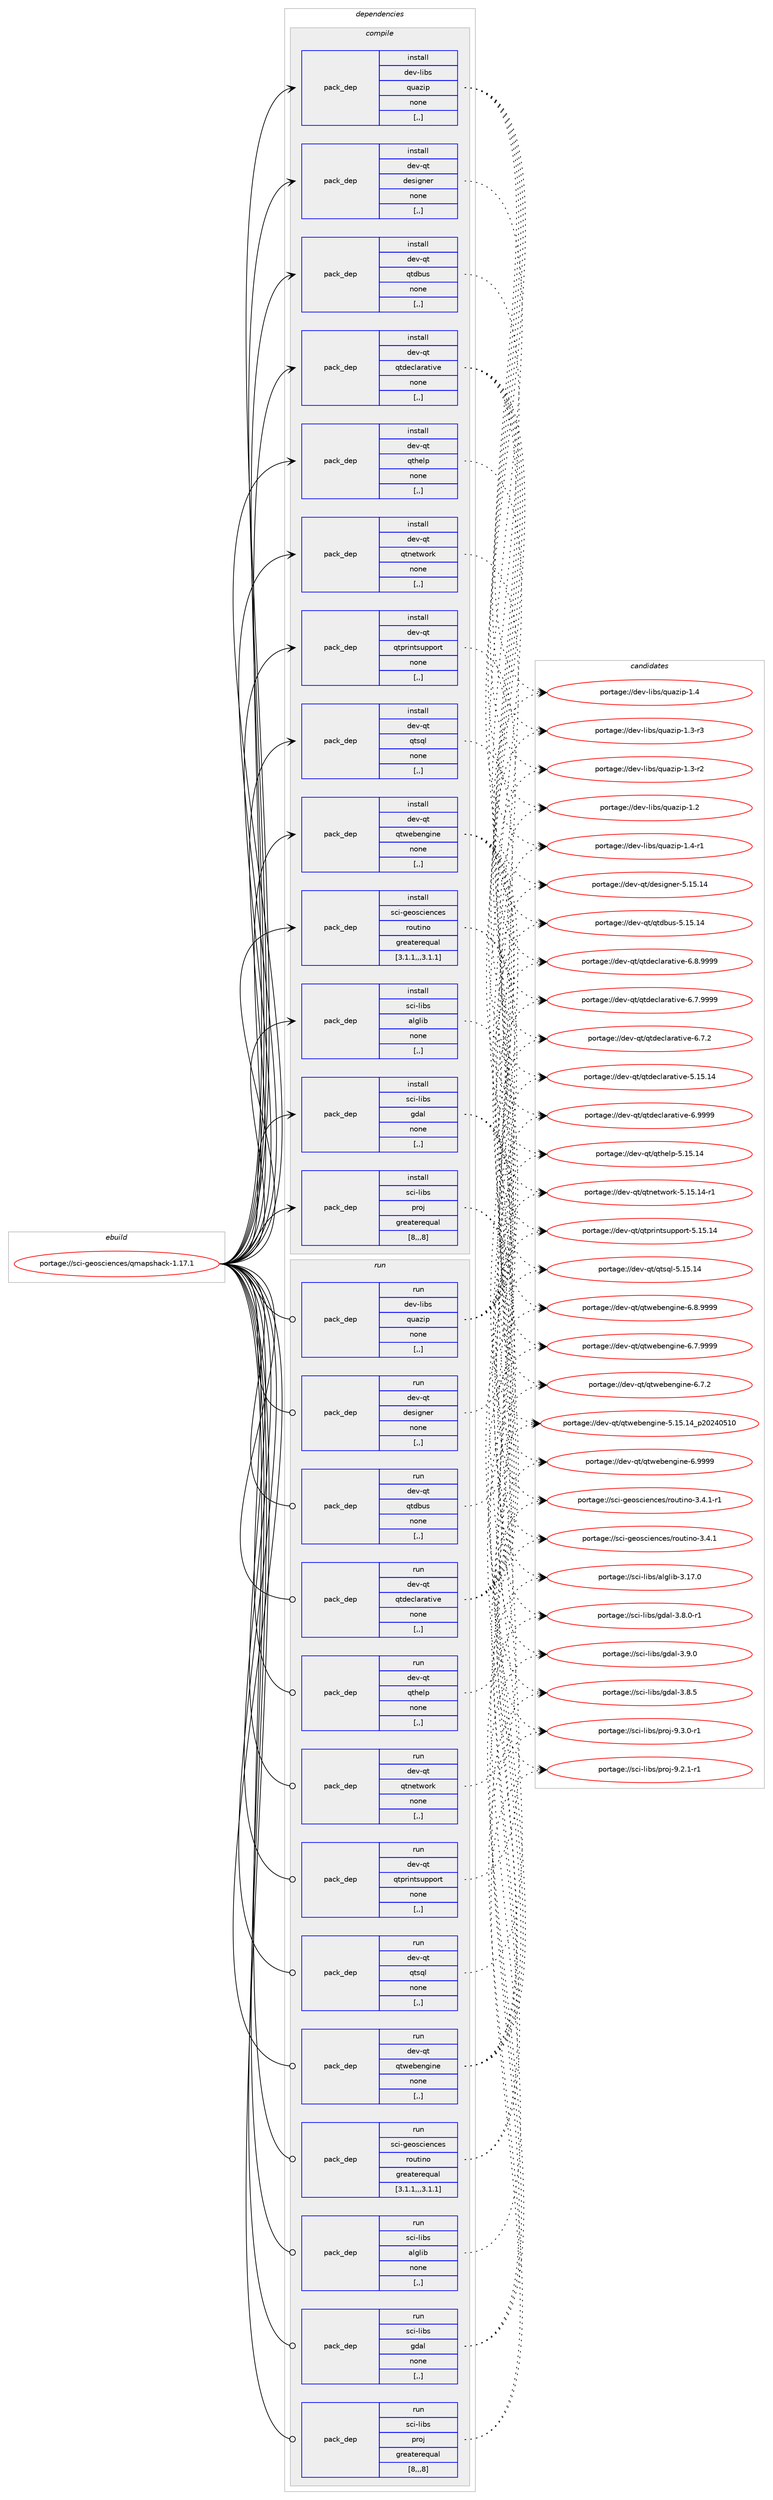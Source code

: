 digraph prolog {

# *************
# Graph options
# *************

newrank=true;
concentrate=true;
compound=true;
graph [rankdir=LR,fontname=Helvetica,fontsize=10,ranksep=1.5];#, ranksep=2.5, nodesep=0.2];
edge  [arrowhead=vee];
node  [fontname=Helvetica,fontsize=10];

# **********
# The ebuild
# **********

subgraph cluster_leftcol {
color=gray;
label=<<i>ebuild</i>>;
id [label="portage://sci-geosciences/qmapshack-1.17.1", color=red, width=4, href="../sci-geosciences/qmapshack-1.17.1.svg"];
}

# ****************
# The dependencies
# ****************

subgraph cluster_midcol {
color=gray;
label=<<i>dependencies</i>>;
subgraph cluster_compile {
fillcolor="#eeeeee";
style=filled;
label=<<i>compile</i>>;
subgraph pack291122 {
dependency399382 [label=<<TABLE BORDER="0" CELLBORDER="1" CELLSPACING="0" CELLPADDING="4" WIDTH="220"><TR><TD ROWSPAN="6" CELLPADDING="30">pack_dep</TD></TR><TR><TD WIDTH="110">install</TD></TR><TR><TD>dev-libs</TD></TR><TR><TD>quazip</TD></TR><TR><TD>none</TD></TR><TR><TD>[,,]</TD></TR></TABLE>>, shape=none, color=blue];
}
id:e -> dependency399382:w [weight=20,style="solid",arrowhead="vee"];
subgraph pack291123 {
dependency399383 [label=<<TABLE BORDER="0" CELLBORDER="1" CELLSPACING="0" CELLPADDING="4" WIDTH="220"><TR><TD ROWSPAN="6" CELLPADDING="30">pack_dep</TD></TR><TR><TD WIDTH="110">install</TD></TR><TR><TD>dev-qt</TD></TR><TR><TD>designer</TD></TR><TR><TD>none</TD></TR><TR><TD>[,,]</TD></TR></TABLE>>, shape=none, color=blue];
}
id:e -> dependency399383:w [weight=20,style="solid",arrowhead="vee"];
subgraph pack291124 {
dependency399384 [label=<<TABLE BORDER="0" CELLBORDER="1" CELLSPACING="0" CELLPADDING="4" WIDTH="220"><TR><TD ROWSPAN="6" CELLPADDING="30">pack_dep</TD></TR><TR><TD WIDTH="110">install</TD></TR><TR><TD>dev-qt</TD></TR><TR><TD>qtdbus</TD></TR><TR><TD>none</TD></TR><TR><TD>[,,]</TD></TR></TABLE>>, shape=none, color=blue];
}
id:e -> dependency399384:w [weight=20,style="solid",arrowhead="vee"];
subgraph pack291125 {
dependency399385 [label=<<TABLE BORDER="0" CELLBORDER="1" CELLSPACING="0" CELLPADDING="4" WIDTH="220"><TR><TD ROWSPAN="6" CELLPADDING="30">pack_dep</TD></TR><TR><TD WIDTH="110">install</TD></TR><TR><TD>dev-qt</TD></TR><TR><TD>qtdeclarative</TD></TR><TR><TD>none</TD></TR><TR><TD>[,,]</TD></TR></TABLE>>, shape=none, color=blue];
}
id:e -> dependency399385:w [weight=20,style="solid",arrowhead="vee"];
subgraph pack291126 {
dependency399386 [label=<<TABLE BORDER="0" CELLBORDER="1" CELLSPACING="0" CELLPADDING="4" WIDTH="220"><TR><TD ROWSPAN="6" CELLPADDING="30">pack_dep</TD></TR><TR><TD WIDTH="110">install</TD></TR><TR><TD>dev-qt</TD></TR><TR><TD>qthelp</TD></TR><TR><TD>none</TD></TR><TR><TD>[,,]</TD></TR></TABLE>>, shape=none, color=blue];
}
id:e -> dependency399386:w [weight=20,style="solid",arrowhead="vee"];
subgraph pack291127 {
dependency399387 [label=<<TABLE BORDER="0" CELLBORDER="1" CELLSPACING="0" CELLPADDING="4" WIDTH="220"><TR><TD ROWSPAN="6" CELLPADDING="30">pack_dep</TD></TR><TR><TD WIDTH="110">install</TD></TR><TR><TD>dev-qt</TD></TR><TR><TD>qtnetwork</TD></TR><TR><TD>none</TD></TR><TR><TD>[,,]</TD></TR></TABLE>>, shape=none, color=blue];
}
id:e -> dependency399387:w [weight=20,style="solid",arrowhead="vee"];
subgraph pack291128 {
dependency399388 [label=<<TABLE BORDER="0" CELLBORDER="1" CELLSPACING="0" CELLPADDING="4" WIDTH="220"><TR><TD ROWSPAN="6" CELLPADDING="30">pack_dep</TD></TR><TR><TD WIDTH="110">install</TD></TR><TR><TD>dev-qt</TD></TR><TR><TD>qtprintsupport</TD></TR><TR><TD>none</TD></TR><TR><TD>[,,]</TD></TR></TABLE>>, shape=none, color=blue];
}
id:e -> dependency399388:w [weight=20,style="solid",arrowhead="vee"];
subgraph pack291129 {
dependency399389 [label=<<TABLE BORDER="0" CELLBORDER="1" CELLSPACING="0" CELLPADDING="4" WIDTH="220"><TR><TD ROWSPAN="6" CELLPADDING="30">pack_dep</TD></TR><TR><TD WIDTH="110">install</TD></TR><TR><TD>dev-qt</TD></TR><TR><TD>qtsql</TD></TR><TR><TD>none</TD></TR><TR><TD>[,,]</TD></TR></TABLE>>, shape=none, color=blue];
}
id:e -> dependency399389:w [weight=20,style="solid",arrowhead="vee"];
subgraph pack291130 {
dependency399390 [label=<<TABLE BORDER="0" CELLBORDER="1" CELLSPACING="0" CELLPADDING="4" WIDTH="220"><TR><TD ROWSPAN="6" CELLPADDING="30">pack_dep</TD></TR><TR><TD WIDTH="110">install</TD></TR><TR><TD>dev-qt</TD></TR><TR><TD>qtwebengine</TD></TR><TR><TD>none</TD></TR><TR><TD>[,,]</TD></TR></TABLE>>, shape=none, color=blue];
}
id:e -> dependency399390:w [weight=20,style="solid",arrowhead="vee"];
subgraph pack291131 {
dependency399391 [label=<<TABLE BORDER="0" CELLBORDER="1" CELLSPACING="0" CELLPADDING="4" WIDTH="220"><TR><TD ROWSPAN="6" CELLPADDING="30">pack_dep</TD></TR><TR><TD WIDTH="110">install</TD></TR><TR><TD>sci-geosciences</TD></TR><TR><TD>routino</TD></TR><TR><TD>greaterequal</TD></TR><TR><TD>[3.1.1,,,3.1.1]</TD></TR></TABLE>>, shape=none, color=blue];
}
id:e -> dependency399391:w [weight=20,style="solid",arrowhead="vee"];
subgraph pack291132 {
dependency399392 [label=<<TABLE BORDER="0" CELLBORDER="1" CELLSPACING="0" CELLPADDING="4" WIDTH="220"><TR><TD ROWSPAN="6" CELLPADDING="30">pack_dep</TD></TR><TR><TD WIDTH="110">install</TD></TR><TR><TD>sci-libs</TD></TR><TR><TD>alglib</TD></TR><TR><TD>none</TD></TR><TR><TD>[,,]</TD></TR></TABLE>>, shape=none, color=blue];
}
id:e -> dependency399392:w [weight=20,style="solid",arrowhead="vee"];
subgraph pack291133 {
dependency399393 [label=<<TABLE BORDER="0" CELLBORDER="1" CELLSPACING="0" CELLPADDING="4" WIDTH="220"><TR><TD ROWSPAN="6" CELLPADDING="30">pack_dep</TD></TR><TR><TD WIDTH="110">install</TD></TR><TR><TD>sci-libs</TD></TR><TR><TD>gdal</TD></TR><TR><TD>none</TD></TR><TR><TD>[,,]</TD></TR></TABLE>>, shape=none, color=blue];
}
id:e -> dependency399393:w [weight=20,style="solid",arrowhead="vee"];
subgraph pack291134 {
dependency399394 [label=<<TABLE BORDER="0" CELLBORDER="1" CELLSPACING="0" CELLPADDING="4" WIDTH="220"><TR><TD ROWSPAN="6" CELLPADDING="30">pack_dep</TD></TR><TR><TD WIDTH="110">install</TD></TR><TR><TD>sci-libs</TD></TR><TR><TD>proj</TD></TR><TR><TD>greaterequal</TD></TR><TR><TD>[8,,,8]</TD></TR></TABLE>>, shape=none, color=blue];
}
id:e -> dependency399394:w [weight=20,style="solid",arrowhead="vee"];
}
subgraph cluster_compileandrun {
fillcolor="#eeeeee";
style=filled;
label=<<i>compile and run</i>>;
}
subgraph cluster_run {
fillcolor="#eeeeee";
style=filled;
label=<<i>run</i>>;
subgraph pack291135 {
dependency399395 [label=<<TABLE BORDER="0" CELLBORDER="1" CELLSPACING="0" CELLPADDING="4" WIDTH="220"><TR><TD ROWSPAN="6" CELLPADDING="30">pack_dep</TD></TR><TR><TD WIDTH="110">run</TD></TR><TR><TD>dev-libs</TD></TR><TR><TD>quazip</TD></TR><TR><TD>none</TD></TR><TR><TD>[,,]</TD></TR></TABLE>>, shape=none, color=blue];
}
id:e -> dependency399395:w [weight=20,style="solid",arrowhead="odot"];
subgraph pack291136 {
dependency399396 [label=<<TABLE BORDER="0" CELLBORDER="1" CELLSPACING="0" CELLPADDING="4" WIDTH="220"><TR><TD ROWSPAN="6" CELLPADDING="30">pack_dep</TD></TR><TR><TD WIDTH="110">run</TD></TR><TR><TD>dev-qt</TD></TR><TR><TD>designer</TD></TR><TR><TD>none</TD></TR><TR><TD>[,,]</TD></TR></TABLE>>, shape=none, color=blue];
}
id:e -> dependency399396:w [weight=20,style="solid",arrowhead="odot"];
subgraph pack291137 {
dependency399397 [label=<<TABLE BORDER="0" CELLBORDER="1" CELLSPACING="0" CELLPADDING="4" WIDTH="220"><TR><TD ROWSPAN="6" CELLPADDING="30">pack_dep</TD></TR><TR><TD WIDTH="110">run</TD></TR><TR><TD>dev-qt</TD></TR><TR><TD>qtdbus</TD></TR><TR><TD>none</TD></TR><TR><TD>[,,]</TD></TR></TABLE>>, shape=none, color=blue];
}
id:e -> dependency399397:w [weight=20,style="solid",arrowhead="odot"];
subgraph pack291138 {
dependency399398 [label=<<TABLE BORDER="0" CELLBORDER="1" CELLSPACING="0" CELLPADDING="4" WIDTH="220"><TR><TD ROWSPAN="6" CELLPADDING="30">pack_dep</TD></TR><TR><TD WIDTH="110">run</TD></TR><TR><TD>dev-qt</TD></TR><TR><TD>qtdeclarative</TD></TR><TR><TD>none</TD></TR><TR><TD>[,,]</TD></TR></TABLE>>, shape=none, color=blue];
}
id:e -> dependency399398:w [weight=20,style="solid",arrowhead="odot"];
subgraph pack291139 {
dependency399399 [label=<<TABLE BORDER="0" CELLBORDER="1" CELLSPACING="0" CELLPADDING="4" WIDTH="220"><TR><TD ROWSPAN="6" CELLPADDING="30">pack_dep</TD></TR><TR><TD WIDTH="110">run</TD></TR><TR><TD>dev-qt</TD></TR><TR><TD>qthelp</TD></TR><TR><TD>none</TD></TR><TR><TD>[,,]</TD></TR></TABLE>>, shape=none, color=blue];
}
id:e -> dependency399399:w [weight=20,style="solid",arrowhead="odot"];
subgraph pack291140 {
dependency399400 [label=<<TABLE BORDER="0" CELLBORDER="1" CELLSPACING="0" CELLPADDING="4" WIDTH="220"><TR><TD ROWSPAN="6" CELLPADDING="30">pack_dep</TD></TR><TR><TD WIDTH="110">run</TD></TR><TR><TD>dev-qt</TD></TR><TR><TD>qtnetwork</TD></TR><TR><TD>none</TD></TR><TR><TD>[,,]</TD></TR></TABLE>>, shape=none, color=blue];
}
id:e -> dependency399400:w [weight=20,style="solid",arrowhead="odot"];
subgraph pack291141 {
dependency399401 [label=<<TABLE BORDER="0" CELLBORDER="1" CELLSPACING="0" CELLPADDING="4" WIDTH="220"><TR><TD ROWSPAN="6" CELLPADDING="30">pack_dep</TD></TR><TR><TD WIDTH="110">run</TD></TR><TR><TD>dev-qt</TD></TR><TR><TD>qtprintsupport</TD></TR><TR><TD>none</TD></TR><TR><TD>[,,]</TD></TR></TABLE>>, shape=none, color=blue];
}
id:e -> dependency399401:w [weight=20,style="solid",arrowhead="odot"];
subgraph pack291142 {
dependency399402 [label=<<TABLE BORDER="0" CELLBORDER="1" CELLSPACING="0" CELLPADDING="4" WIDTH="220"><TR><TD ROWSPAN="6" CELLPADDING="30">pack_dep</TD></TR><TR><TD WIDTH="110">run</TD></TR><TR><TD>dev-qt</TD></TR><TR><TD>qtsql</TD></TR><TR><TD>none</TD></TR><TR><TD>[,,]</TD></TR></TABLE>>, shape=none, color=blue];
}
id:e -> dependency399402:w [weight=20,style="solid",arrowhead="odot"];
subgraph pack291143 {
dependency399403 [label=<<TABLE BORDER="0" CELLBORDER="1" CELLSPACING="0" CELLPADDING="4" WIDTH="220"><TR><TD ROWSPAN="6" CELLPADDING="30">pack_dep</TD></TR><TR><TD WIDTH="110">run</TD></TR><TR><TD>dev-qt</TD></TR><TR><TD>qtwebengine</TD></TR><TR><TD>none</TD></TR><TR><TD>[,,]</TD></TR></TABLE>>, shape=none, color=blue];
}
id:e -> dependency399403:w [weight=20,style="solid",arrowhead="odot"];
subgraph pack291144 {
dependency399404 [label=<<TABLE BORDER="0" CELLBORDER="1" CELLSPACING="0" CELLPADDING="4" WIDTH="220"><TR><TD ROWSPAN="6" CELLPADDING="30">pack_dep</TD></TR><TR><TD WIDTH="110">run</TD></TR><TR><TD>sci-geosciences</TD></TR><TR><TD>routino</TD></TR><TR><TD>greaterequal</TD></TR><TR><TD>[3.1.1,,,3.1.1]</TD></TR></TABLE>>, shape=none, color=blue];
}
id:e -> dependency399404:w [weight=20,style="solid",arrowhead="odot"];
subgraph pack291145 {
dependency399405 [label=<<TABLE BORDER="0" CELLBORDER="1" CELLSPACING="0" CELLPADDING="4" WIDTH="220"><TR><TD ROWSPAN="6" CELLPADDING="30">pack_dep</TD></TR><TR><TD WIDTH="110">run</TD></TR><TR><TD>sci-libs</TD></TR><TR><TD>alglib</TD></TR><TR><TD>none</TD></TR><TR><TD>[,,]</TD></TR></TABLE>>, shape=none, color=blue];
}
id:e -> dependency399405:w [weight=20,style="solid",arrowhead="odot"];
subgraph pack291146 {
dependency399406 [label=<<TABLE BORDER="0" CELLBORDER="1" CELLSPACING="0" CELLPADDING="4" WIDTH="220"><TR><TD ROWSPAN="6" CELLPADDING="30">pack_dep</TD></TR><TR><TD WIDTH="110">run</TD></TR><TR><TD>sci-libs</TD></TR><TR><TD>gdal</TD></TR><TR><TD>none</TD></TR><TR><TD>[,,]</TD></TR></TABLE>>, shape=none, color=blue];
}
id:e -> dependency399406:w [weight=20,style="solid",arrowhead="odot"];
subgraph pack291147 {
dependency399407 [label=<<TABLE BORDER="0" CELLBORDER="1" CELLSPACING="0" CELLPADDING="4" WIDTH="220"><TR><TD ROWSPAN="6" CELLPADDING="30">pack_dep</TD></TR><TR><TD WIDTH="110">run</TD></TR><TR><TD>sci-libs</TD></TR><TR><TD>proj</TD></TR><TR><TD>greaterequal</TD></TR><TR><TD>[8,,,8]</TD></TR></TABLE>>, shape=none, color=blue];
}
id:e -> dependency399407:w [weight=20,style="solid",arrowhead="odot"];
}
}

# **************
# The candidates
# **************

subgraph cluster_choices {
rank=same;
color=gray;
label=<<i>candidates</i>>;

subgraph choice291122 {
color=black;
nodesep=1;
choice10010111845108105981154711311797122105112454946524511449 [label="portage://dev-libs/quazip-1.4-r1", color=red, width=4,href="../dev-libs/quazip-1.4-r1.svg"];
choice1001011184510810598115471131179712210511245494652 [label="portage://dev-libs/quazip-1.4", color=red, width=4,href="../dev-libs/quazip-1.4.svg"];
choice10010111845108105981154711311797122105112454946514511451 [label="portage://dev-libs/quazip-1.3-r3", color=red, width=4,href="../dev-libs/quazip-1.3-r3.svg"];
choice10010111845108105981154711311797122105112454946514511450 [label="portage://dev-libs/quazip-1.3-r2", color=red, width=4,href="../dev-libs/quazip-1.3-r2.svg"];
choice1001011184510810598115471131179712210511245494650 [label="portage://dev-libs/quazip-1.2", color=red, width=4,href="../dev-libs/quazip-1.2.svg"];
dependency399382:e -> choice10010111845108105981154711311797122105112454946524511449:w [style=dotted,weight="100"];
dependency399382:e -> choice1001011184510810598115471131179712210511245494652:w [style=dotted,weight="100"];
dependency399382:e -> choice10010111845108105981154711311797122105112454946514511451:w [style=dotted,weight="100"];
dependency399382:e -> choice10010111845108105981154711311797122105112454946514511450:w [style=dotted,weight="100"];
dependency399382:e -> choice1001011184510810598115471131179712210511245494650:w [style=dotted,weight="100"];
}
subgraph choice291123 {
color=black;
nodesep=1;
choice10010111845113116471001011151051031101011144553464953464952 [label="portage://dev-qt/designer-5.15.14", color=red, width=4,href="../dev-qt/designer-5.15.14.svg"];
dependency399383:e -> choice10010111845113116471001011151051031101011144553464953464952:w [style=dotted,weight="100"];
}
subgraph choice291124 {
color=black;
nodesep=1;
choice1001011184511311647113116100981171154553464953464952 [label="portage://dev-qt/qtdbus-5.15.14", color=red, width=4,href="../dev-qt/qtdbus-5.15.14.svg"];
dependency399384:e -> choice1001011184511311647113116100981171154553464953464952:w [style=dotted,weight="100"];
}
subgraph choice291125 {
color=black;
nodesep=1;
choice100101118451131164711311610010199108971149711610511810145544657575757 [label="portage://dev-qt/qtdeclarative-6.9999", color=red, width=4,href="../dev-qt/qtdeclarative-6.9999.svg"];
choice1001011184511311647113116100101991089711497116105118101455446564657575757 [label="portage://dev-qt/qtdeclarative-6.8.9999", color=red, width=4,href="../dev-qt/qtdeclarative-6.8.9999.svg"];
choice1001011184511311647113116100101991089711497116105118101455446554657575757 [label="portage://dev-qt/qtdeclarative-6.7.9999", color=red, width=4,href="../dev-qt/qtdeclarative-6.7.9999.svg"];
choice1001011184511311647113116100101991089711497116105118101455446554650 [label="portage://dev-qt/qtdeclarative-6.7.2", color=red, width=4,href="../dev-qt/qtdeclarative-6.7.2.svg"];
choice10010111845113116471131161001019910897114971161051181014553464953464952 [label="portage://dev-qt/qtdeclarative-5.15.14", color=red, width=4,href="../dev-qt/qtdeclarative-5.15.14.svg"];
dependency399385:e -> choice100101118451131164711311610010199108971149711610511810145544657575757:w [style=dotted,weight="100"];
dependency399385:e -> choice1001011184511311647113116100101991089711497116105118101455446564657575757:w [style=dotted,weight="100"];
dependency399385:e -> choice1001011184511311647113116100101991089711497116105118101455446554657575757:w [style=dotted,weight="100"];
dependency399385:e -> choice1001011184511311647113116100101991089711497116105118101455446554650:w [style=dotted,weight="100"];
dependency399385:e -> choice10010111845113116471131161001019910897114971161051181014553464953464952:w [style=dotted,weight="100"];
}
subgraph choice291126 {
color=black;
nodesep=1;
choice10010111845113116471131161041011081124553464953464952 [label="portage://dev-qt/qthelp-5.15.14", color=red, width=4,href="../dev-qt/qthelp-5.15.14.svg"];
dependency399386:e -> choice10010111845113116471131161041011081124553464953464952:w [style=dotted,weight="100"];
}
subgraph choice291127 {
color=black;
nodesep=1;
choice100101118451131164711311611010111611911111410745534649534649524511449 [label="portage://dev-qt/qtnetwork-5.15.14-r1", color=red, width=4,href="../dev-qt/qtnetwork-5.15.14-r1.svg"];
dependency399387:e -> choice100101118451131164711311611010111611911111410745534649534649524511449:w [style=dotted,weight="100"];
}
subgraph choice291128 {
color=black;
nodesep=1;
choice10010111845113116471131161121141051101161151171121121111141164553464953464952 [label="portage://dev-qt/qtprintsupport-5.15.14", color=red, width=4,href="../dev-qt/qtprintsupport-5.15.14.svg"];
dependency399388:e -> choice10010111845113116471131161121141051101161151171121121111141164553464953464952:w [style=dotted,weight="100"];
}
subgraph choice291129 {
color=black;
nodesep=1;
choice10010111845113116471131161151131084553464953464952 [label="portage://dev-qt/qtsql-5.15.14", color=red, width=4,href="../dev-qt/qtsql-5.15.14.svg"];
dependency399389:e -> choice10010111845113116471131161151131084553464953464952:w [style=dotted,weight="100"];
}
subgraph choice291130 {
color=black;
nodesep=1;
choice10010111845113116471131161191019810111010310511010145544657575757 [label="portage://dev-qt/qtwebengine-6.9999", color=red, width=4,href="../dev-qt/qtwebengine-6.9999.svg"];
choice100101118451131164711311611910198101110103105110101455446564657575757 [label="portage://dev-qt/qtwebengine-6.8.9999", color=red, width=4,href="../dev-qt/qtwebengine-6.8.9999.svg"];
choice100101118451131164711311611910198101110103105110101455446554657575757 [label="portage://dev-qt/qtwebengine-6.7.9999", color=red, width=4,href="../dev-qt/qtwebengine-6.7.9999.svg"];
choice100101118451131164711311611910198101110103105110101455446554650 [label="portage://dev-qt/qtwebengine-6.7.2", color=red, width=4,href="../dev-qt/qtwebengine-6.7.2.svg"];
choice1001011184511311647113116119101981011101031051101014553464953464952951125048505248534948 [label="portage://dev-qt/qtwebengine-5.15.14_p20240510", color=red, width=4,href="../dev-qt/qtwebengine-5.15.14_p20240510.svg"];
dependency399390:e -> choice10010111845113116471131161191019810111010310511010145544657575757:w [style=dotted,weight="100"];
dependency399390:e -> choice100101118451131164711311611910198101110103105110101455446564657575757:w [style=dotted,weight="100"];
dependency399390:e -> choice100101118451131164711311611910198101110103105110101455446554657575757:w [style=dotted,weight="100"];
dependency399390:e -> choice100101118451131164711311611910198101110103105110101455446554650:w [style=dotted,weight="100"];
dependency399390:e -> choice1001011184511311647113116119101981011101031051101014553464953464952951125048505248534948:w [style=dotted,weight="100"];
}
subgraph choice291131 {
color=black;
nodesep=1;
choice11599105451031011111159910510111099101115471141111171161051101114551465246494511449 [label="portage://sci-geosciences/routino-3.4.1-r1", color=red, width=4,href="../sci-geosciences/routino-3.4.1-r1.svg"];
choice1159910545103101111115991051011109910111547114111117116105110111455146524649 [label="portage://sci-geosciences/routino-3.4.1", color=red, width=4,href="../sci-geosciences/routino-3.4.1.svg"];
dependency399391:e -> choice11599105451031011111159910510111099101115471141111171161051101114551465246494511449:w [style=dotted,weight="100"];
dependency399391:e -> choice1159910545103101111115991051011109910111547114111117116105110111455146524649:w [style=dotted,weight="100"];
}
subgraph choice291132 {
color=black;
nodesep=1;
choice11599105451081059811547971081031081059845514649554648 [label="portage://sci-libs/alglib-3.17.0", color=red, width=4,href="../sci-libs/alglib-3.17.0.svg"];
dependency399392:e -> choice11599105451081059811547971081031081059845514649554648:w [style=dotted,weight="100"];
}
subgraph choice291133 {
color=black;
nodesep=1;
choice1159910545108105981154710310097108455146574648 [label="portage://sci-libs/gdal-3.9.0", color=red, width=4,href="../sci-libs/gdal-3.9.0.svg"];
choice1159910545108105981154710310097108455146564653 [label="portage://sci-libs/gdal-3.8.5", color=red, width=4,href="../sci-libs/gdal-3.8.5.svg"];
choice11599105451081059811547103100971084551465646484511449 [label="portage://sci-libs/gdal-3.8.0-r1", color=red, width=4,href="../sci-libs/gdal-3.8.0-r1.svg"];
dependency399393:e -> choice1159910545108105981154710310097108455146574648:w [style=dotted,weight="100"];
dependency399393:e -> choice1159910545108105981154710310097108455146564653:w [style=dotted,weight="100"];
dependency399393:e -> choice11599105451081059811547103100971084551465646484511449:w [style=dotted,weight="100"];
}
subgraph choice291134 {
color=black;
nodesep=1;
choice115991054510810598115471121141111064557465146484511449 [label="portage://sci-libs/proj-9.3.0-r1", color=red, width=4,href="../sci-libs/proj-9.3.0-r1.svg"];
choice115991054510810598115471121141111064557465046494511449 [label="portage://sci-libs/proj-9.2.1-r1", color=red, width=4,href="../sci-libs/proj-9.2.1-r1.svg"];
dependency399394:e -> choice115991054510810598115471121141111064557465146484511449:w [style=dotted,weight="100"];
dependency399394:e -> choice115991054510810598115471121141111064557465046494511449:w [style=dotted,weight="100"];
}
subgraph choice291135 {
color=black;
nodesep=1;
choice10010111845108105981154711311797122105112454946524511449 [label="portage://dev-libs/quazip-1.4-r1", color=red, width=4,href="../dev-libs/quazip-1.4-r1.svg"];
choice1001011184510810598115471131179712210511245494652 [label="portage://dev-libs/quazip-1.4", color=red, width=4,href="../dev-libs/quazip-1.4.svg"];
choice10010111845108105981154711311797122105112454946514511451 [label="portage://dev-libs/quazip-1.3-r3", color=red, width=4,href="../dev-libs/quazip-1.3-r3.svg"];
choice10010111845108105981154711311797122105112454946514511450 [label="portage://dev-libs/quazip-1.3-r2", color=red, width=4,href="../dev-libs/quazip-1.3-r2.svg"];
choice1001011184510810598115471131179712210511245494650 [label="portage://dev-libs/quazip-1.2", color=red, width=4,href="../dev-libs/quazip-1.2.svg"];
dependency399395:e -> choice10010111845108105981154711311797122105112454946524511449:w [style=dotted,weight="100"];
dependency399395:e -> choice1001011184510810598115471131179712210511245494652:w [style=dotted,weight="100"];
dependency399395:e -> choice10010111845108105981154711311797122105112454946514511451:w [style=dotted,weight="100"];
dependency399395:e -> choice10010111845108105981154711311797122105112454946514511450:w [style=dotted,weight="100"];
dependency399395:e -> choice1001011184510810598115471131179712210511245494650:w [style=dotted,weight="100"];
}
subgraph choice291136 {
color=black;
nodesep=1;
choice10010111845113116471001011151051031101011144553464953464952 [label="portage://dev-qt/designer-5.15.14", color=red, width=4,href="../dev-qt/designer-5.15.14.svg"];
dependency399396:e -> choice10010111845113116471001011151051031101011144553464953464952:w [style=dotted,weight="100"];
}
subgraph choice291137 {
color=black;
nodesep=1;
choice1001011184511311647113116100981171154553464953464952 [label="portage://dev-qt/qtdbus-5.15.14", color=red, width=4,href="../dev-qt/qtdbus-5.15.14.svg"];
dependency399397:e -> choice1001011184511311647113116100981171154553464953464952:w [style=dotted,weight="100"];
}
subgraph choice291138 {
color=black;
nodesep=1;
choice100101118451131164711311610010199108971149711610511810145544657575757 [label="portage://dev-qt/qtdeclarative-6.9999", color=red, width=4,href="../dev-qt/qtdeclarative-6.9999.svg"];
choice1001011184511311647113116100101991089711497116105118101455446564657575757 [label="portage://dev-qt/qtdeclarative-6.8.9999", color=red, width=4,href="../dev-qt/qtdeclarative-6.8.9999.svg"];
choice1001011184511311647113116100101991089711497116105118101455446554657575757 [label="portage://dev-qt/qtdeclarative-6.7.9999", color=red, width=4,href="../dev-qt/qtdeclarative-6.7.9999.svg"];
choice1001011184511311647113116100101991089711497116105118101455446554650 [label="portage://dev-qt/qtdeclarative-6.7.2", color=red, width=4,href="../dev-qt/qtdeclarative-6.7.2.svg"];
choice10010111845113116471131161001019910897114971161051181014553464953464952 [label="portage://dev-qt/qtdeclarative-5.15.14", color=red, width=4,href="../dev-qt/qtdeclarative-5.15.14.svg"];
dependency399398:e -> choice100101118451131164711311610010199108971149711610511810145544657575757:w [style=dotted,weight="100"];
dependency399398:e -> choice1001011184511311647113116100101991089711497116105118101455446564657575757:w [style=dotted,weight="100"];
dependency399398:e -> choice1001011184511311647113116100101991089711497116105118101455446554657575757:w [style=dotted,weight="100"];
dependency399398:e -> choice1001011184511311647113116100101991089711497116105118101455446554650:w [style=dotted,weight="100"];
dependency399398:e -> choice10010111845113116471131161001019910897114971161051181014553464953464952:w [style=dotted,weight="100"];
}
subgraph choice291139 {
color=black;
nodesep=1;
choice10010111845113116471131161041011081124553464953464952 [label="portage://dev-qt/qthelp-5.15.14", color=red, width=4,href="../dev-qt/qthelp-5.15.14.svg"];
dependency399399:e -> choice10010111845113116471131161041011081124553464953464952:w [style=dotted,weight="100"];
}
subgraph choice291140 {
color=black;
nodesep=1;
choice100101118451131164711311611010111611911111410745534649534649524511449 [label="portage://dev-qt/qtnetwork-5.15.14-r1", color=red, width=4,href="../dev-qt/qtnetwork-5.15.14-r1.svg"];
dependency399400:e -> choice100101118451131164711311611010111611911111410745534649534649524511449:w [style=dotted,weight="100"];
}
subgraph choice291141 {
color=black;
nodesep=1;
choice10010111845113116471131161121141051101161151171121121111141164553464953464952 [label="portage://dev-qt/qtprintsupport-5.15.14", color=red, width=4,href="../dev-qt/qtprintsupport-5.15.14.svg"];
dependency399401:e -> choice10010111845113116471131161121141051101161151171121121111141164553464953464952:w [style=dotted,weight="100"];
}
subgraph choice291142 {
color=black;
nodesep=1;
choice10010111845113116471131161151131084553464953464952 [label="portage://dev-qt/qtsql-5.15.14", color=red, width=4,href="../dev-qt/qtsql-5.15.14.svg"];
dependency399402:e -> choice10010111845113116471131161151131084553464953464952:w [style=dotted,weight="100"];
}
subgraph choice291143 {
color=black;
nodesep=1;
choice10010111845113116471131161191019810111010310511010145544657575757 [label="portage://dev-qt/qtwebengine-6.9999", color=red, width=4,href="../dev-qt/qtwebengine-6.9999.svg"];
choice100101118451131164711311611910198101110103105110101455446564657575757 [label="portage://dev-qt/qtwebengine-6.8.9999", color=red, width=4,href="../dev-qt/qtwebengine-6.8.9999.svg"];
choice100101118451131164711311611910198101110103105110101455446554657575757 [label="portage://dev-qt/qtwebengine-6.7.9999", color=red, width=4,href="../dev-qt/qtwebengine-6.7.9999.svg"];
choice100101118451131164711311611910198101110103105110101455446554650 [label="portage://dev-qt/qtwebengine-6.7.2", color=red, width=4,href="../dev-qt/qtwebengine-6.7.2.svg"];
choice1001011184511311647113116119101981011101031051101014553464953464952951125048505248534948 [label="portage://dev-qt/qtwebengine-5.15.14_p20240510", color=red, width=4,href="../dev-qt/qtwebengine-5.15.14_p20240510.svg"];
dependency399403:e -> choice10010111845113116471131161191019810111010310511010145544657575757:w [style=dotted,weight="100"];
dependency399403:e -> choice100101118451131164711311611910198101110103105110101455446564657575757:w [style=dotted,weight="100"];
dependency399403:e -> choice100101118451131164711311611910198101110103105110101455446554657575757:w [style=dotted,weight="100"];
dependency399403:e -> choice100101118451131164711311611910198101110103105110101455446554650:w [style=dotted,weight="100"];
dependency399403:e -> choice1001011184511311647113116119101981011101031051101014553464953464952951125048505248534948:w [style=dotted,weight="100"];
}
subgraph choice291144 {
color=black;
nodesep=1;
choice11599105451031011111159910510111099101115471141111171161051101114551465246494511449 [label="portage://sci-geosciences/routino-3.4.1-r1", color=red, width=4,href="../sci-geosciences/routino-3.4.1-r1.svg"];
choice1159910545103101111115991051011109910111547114111117116105110111455146524649 [label="portage://sci-geosciences/routino-3.4.1", color=red, width=4,href="../sci-geosciences/routino-3.4.1.svg"];
dependency399404:e -> choice11599105451031011111159910510111099101115471141111171161051101114551465246494511449:w [style=dotted,weight="100"];
dependency399404:e -> choice1159910545103101111115991051011109910111547114111117116105110111455146524649:w [style=dotted,weight="100"];
}
subgraph choice291145 {
color=black;
nodesep=1;
choice11599105451081059811547971081031081059845514649554648 [label="portage://sci-libs/alglib-3.17.0", color=red, width=4,href="../sci-libs/alglib-3.17.0.svg"];
dependency399405:e -> choice11599105451081059811547971081031081059845514649554648:w [style=dotted,weight="100"];
}
subgraph choice291146 {
color=black;
nodesep=1;
choice1159910545108105981154710310097108455146574648 [label="portage://sci-libs/gdal-3.9.0", color=red, width=4,href="../sci-libs/gdal-3.9.0.svg"];
choice1159910545108105981154710310097108455146564653 [label="portage://sci-libs/gdal-3.8.5", color=red, width=4,href="../sci-libs/gdal-3.8.5.svg"];
choice11599105451081059811547103100971084551465646484511449 [label="portage://sci-libs/gdal-3.8.0-r1", color=red, width=4,href="../sci-libs/gdal-3.8.0-r1.svg"];
dependency399406:e -> choice1159910545108105981154710310097108455146574648:w [style=dotted,weight="100"];
dependency399406:e -> choice1159910545108105981154710310097108455146564653:w [style=dotted,weight="100"];
dependency399406:e -> choice11599105451081059811547103100971084551465646484511449:w [style=dotted,weight="100"];
}
subgraph choice291147 {
color=black;
nodesep=1;
choice115991054510810598115471121141111064557465146484511449 [label="portage://sci-libs/proj-9.3.0-r1", color=red, width=4,href="../sci-libs/proj-9.3.0-r1.svg"];
choice115991054510810598115471121141111064557465046494511449 [label="portage://sci-libs/proj-9.2.1-r1", color=red, width=4,href="../sci-libs/proj-9.2.1-r1.svg"];
dependency399407:e -> choice115991054510810598115471121141111064557465146484511449:w [style=dotted,weight="100"];
dependency399407:e -> choice115991054510810598115471121141111064557465046494511449:w [style=dotted,weight="100"];
}
}

}
